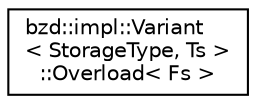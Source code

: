 digraph "Graphical Class Hierarchy"
{
  edge [fontname="Helvetica",fontsize="10",labelfontname="Helvetica",labelfontsize="10"];
  node [fontname="Helvetica",fontsize="10",shape=record];
  rankdir="LR";
  Node0 [label="bzd::impl::Variant\l\< StorageType, Ts \>\l::Overload\< Fs \>",height=0.2,width=0.4,color="black", fillcolor="white", style="filled",URL="$structbzd_1_1impl_1_1Variant_1_1Overload.html"];
}
